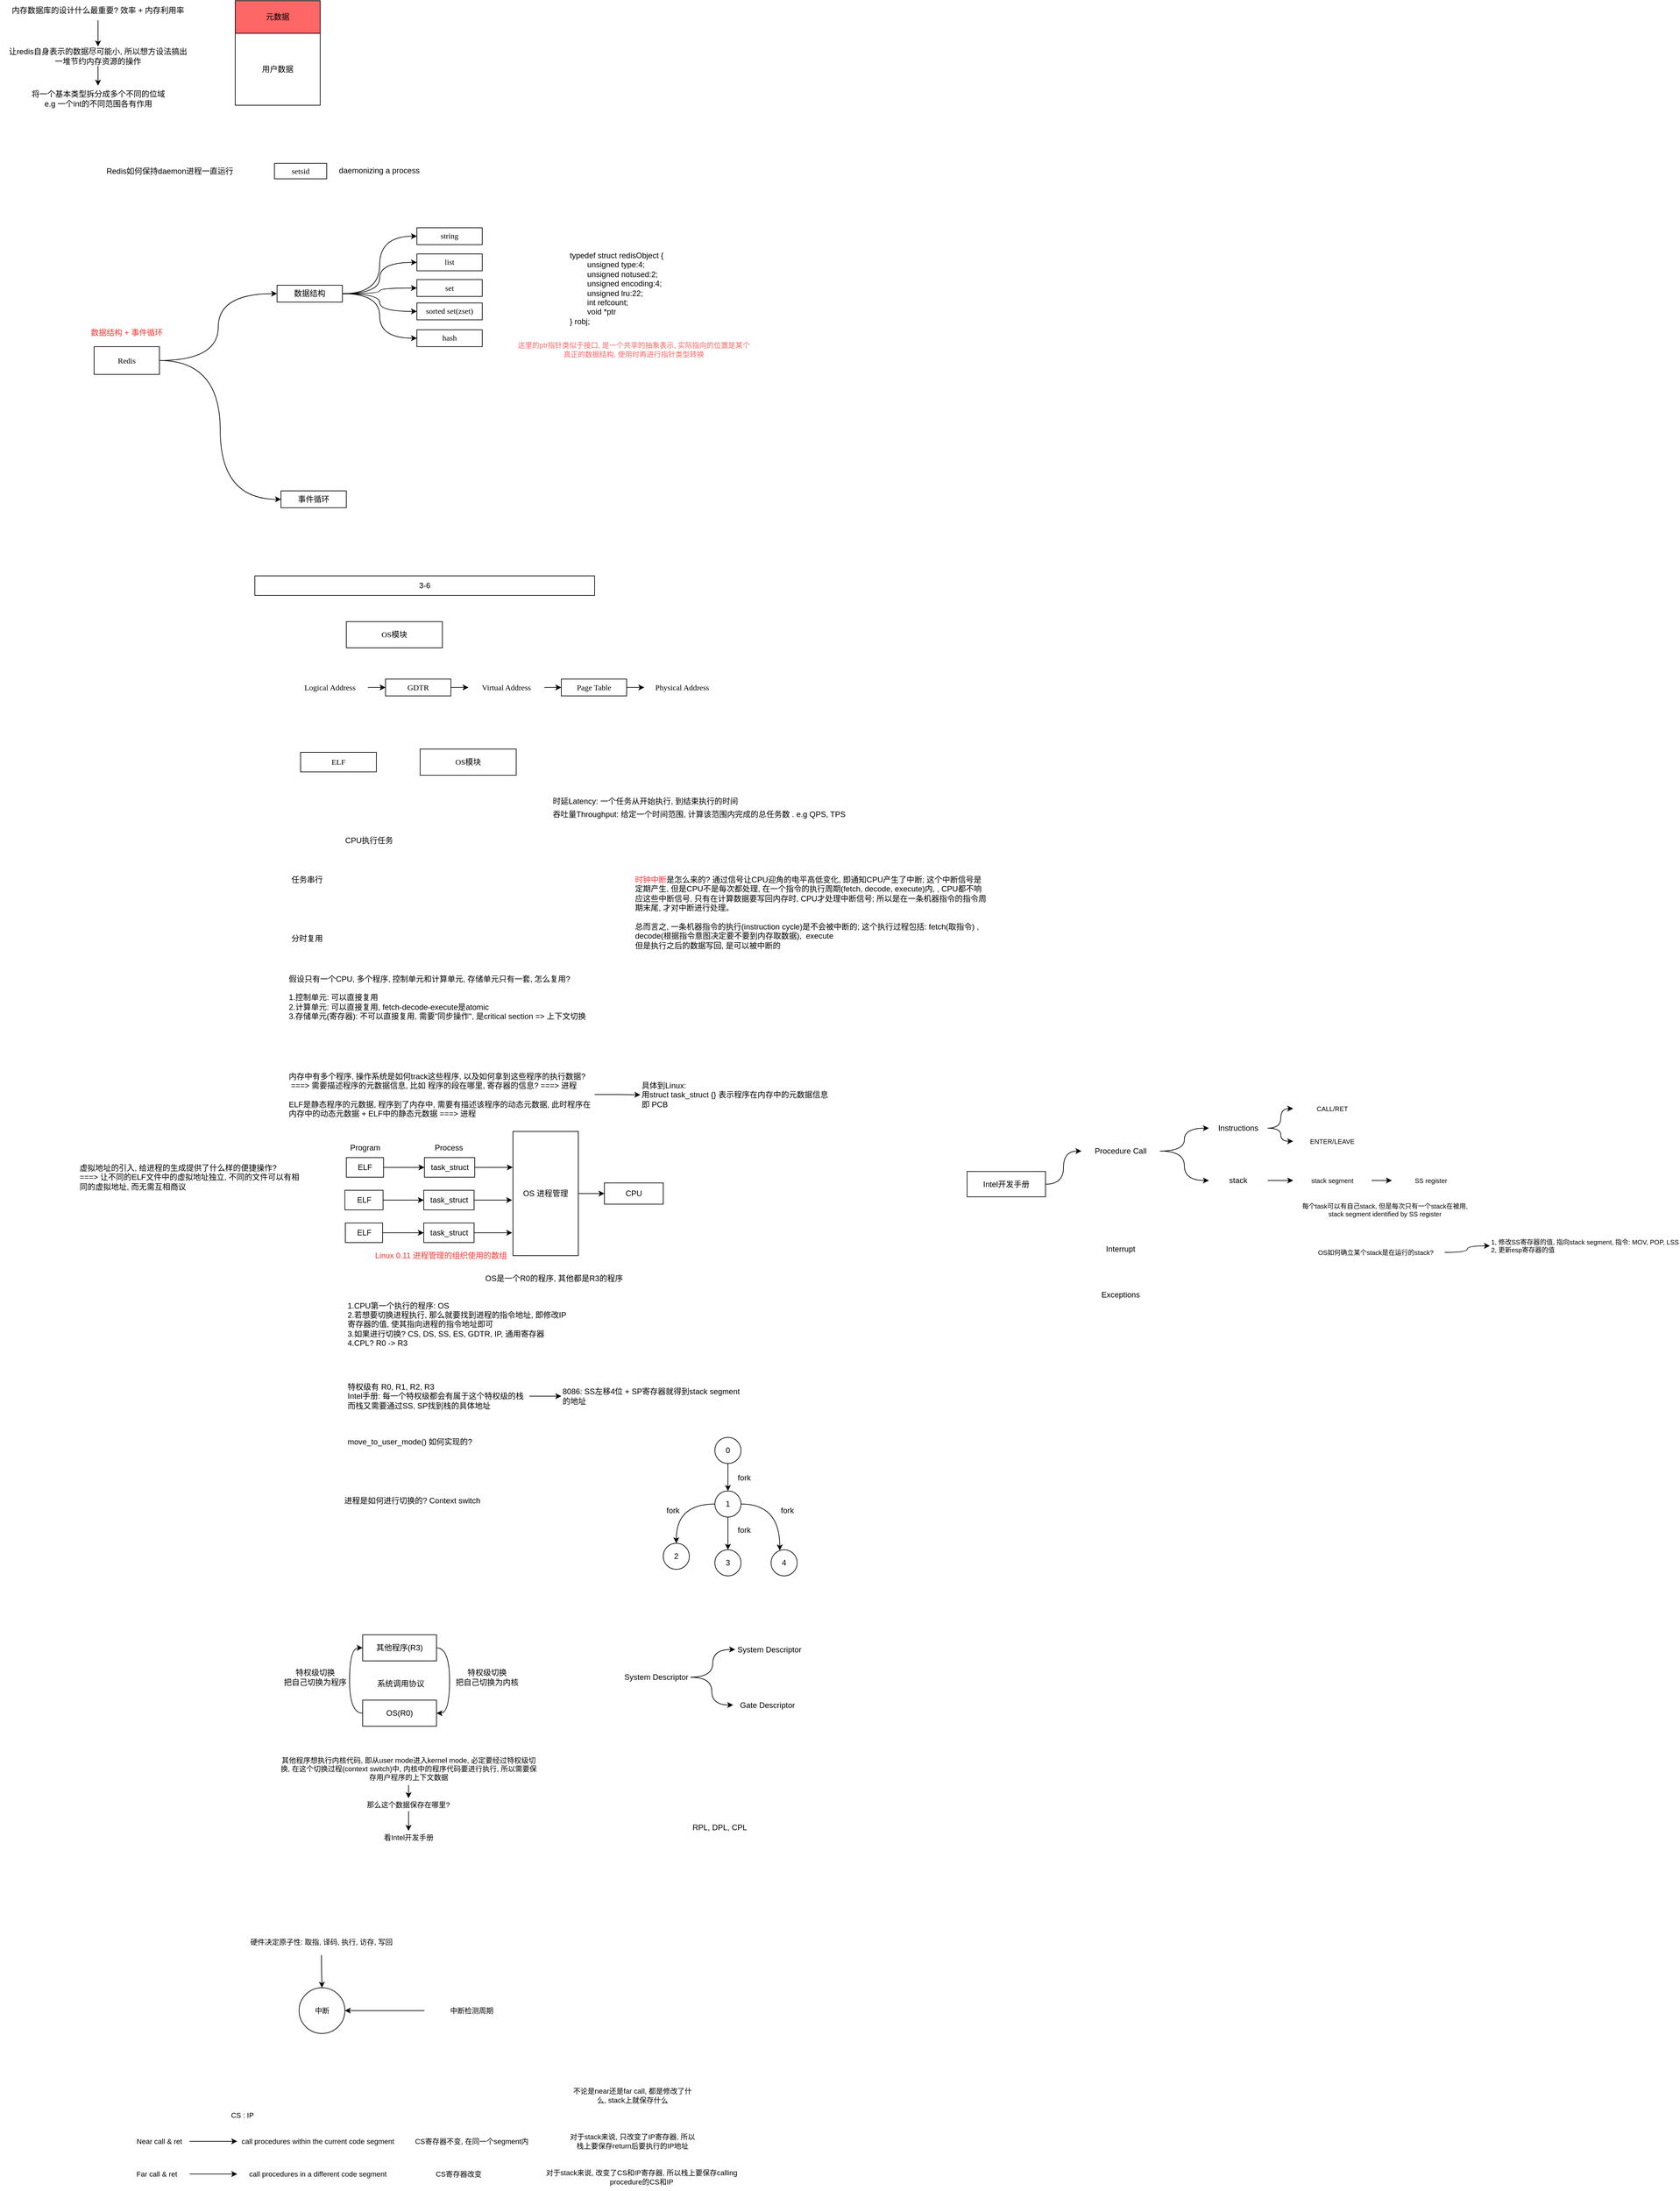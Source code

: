 <mxfile version="20.4.2" type="github">
  <diagram id="zUd6xa0raMeIInKoFcpr" name="Page-1">
    <mxGraphModel dx="-1358" dy="649" grid="1" gridSize="10" guides="1" tooltips="1" connect="1" arrows="1" fold="1" page="1" pageScale="1" pageWidth="827" pageHeight="1169" math="0" shadow="0">
      <root>
        <mxCell id="0" />
        <mxCell id="1" parent="0" />
        <mxCell id="gHjb5b28OfsgwWgYxNie-6" style="edgeStyle=orthogonalEdgeStyle;rounded=0;orthogonalLoop=1;jettySize=auto;html=1;entryX=0;entryY=0.5;entryDx=0;entryDy=0;curved=1;" parent="1" source="gHjb5b28OfsgwWgYxNie-1" target="gHjb5b28OfsgwWgYxNie-4" edge="1">
          <mxGeometry relative="1" as="geometry" />
        </mxCell>
        <mxCell id="gHjb5b28OfsgwWgYxNie-7" style="edgeStyle=orthogonalEdgeStyle;curved=1;rounded=0;orthogonalLoop=1;jettySize=auto;html=1;entryX=0;entryY=0.5;entryDx=0;entryDy=0;" parent="1" source="gHjb5b28OfsgwWgYxNie-1" target="gHjb5b28OfsgwWgYxNie-5" edge="1">
          <mxGeometry relative="1" as="geometry" />
        </mxCell>
        <UserObject label="Redis" id="gHjb5b28OfsgwWgYxNie-1">
          <mxCell style="rounded=0;whiteSpace=wrap;html=1;fillColor=#FFFFFF;fontFamily=Verdana;align=center;" parent="1" vertex="1">
            <mxGeometry x="2714" y="609.32" width="100" height="42.5" as="geometry" />
          </mxCell>
        </UserObject>
        <UserObject label="setsid" link="https://unix.stackexchange.com/questions/240646/why-we-use-setsid-while-daemonizing-a-process" id="gHjb5b28OfsgwWgYxNie-2">
          <mxCell style="rounded=0;whiteSpace=wrap;html=1;fillColor=#FFFFFF;fontFamily=Verdana;align=center;" parent="1" vertex="1">
            <mxGeometry x="2990" y="328.85" width="80" height="23.72" as="geometry" />
          </mxCell>
        </UserObject>
        <mxCell id="gHjb5b28OfsgwWgYxNie-3" value="&lt;font color=&quot;#ff3333&quot;&gt;数据结构 + 事件循环&lt;/font&gt;" style="text;html=1;strokeColor=none;fillColor=none;align=center;verticalAlign=middle;whiteSpace=wrap;rounded=0;" parent="1" vertex="1">
          <mxGeometry x="2700" y="575.13" width="128" height="25" as="geometry" />
        </mxCell>
        <mxCell id="3EPBH0Vr4_YoN98Gf7AG-13" style="edgeStyle=orthogonalEdgeStyle;rounded=0;orthogonalLoop=1;jettySize=auto;html=1;entryX=0;entryY=0.5;entryDx=0;entryDy=0;fontSize=12;curved=1;" parent="1" source="gHjb5b28OfsgwWgYxNie-4" target="0TQrHJX6QjW9VzBPeowM-1" edge="1">
          <mxGeometry relative="1" as="geometry" />
        </mxCell>
        <mxCell id="3EPBH0Vr4_YoN98Gf7AG-14" style="edgeStyle=orthogonalEdgeStyle;curved=1;rounded=0;orthogonalLoop=1;jettySize=auto;html=1;entryX=0;entryY=0.5;entryDx=0;entryDy=0;fontSize=12;" parent="1" source="gHjb5b28OfsgwWgYxNie-4" target="0TQrHJX6QjW9VzBPeowM-5" edge="1">
          <mxGeometry relative="1" as="geometry" />
        </mxCell>
        <mxCell id="3EPBH0Vr4_YoN98Gf7AG-15" style="edgeStyle=orthogonalEdgeStyle;curved=1;rounded=0;orthogonalLoop=1;jettySize=auto;html=1;entryX=0;entryY=0.5;entryDx=0;entryDy=0;fontSize=12;" parent="1" source="gHjb5b28OfsgwWgYxNie-4" target="0TQrHJX6QjW9VzBPeowM-3" edge="1">
          <mxGeometry relative="1" as="geometry" />
        </mxCell>
        <mxCell id="3EPBH0Vr4_YoN98Gf7AG-16" style="edgeStyle=orthogonalEdgeStyle;curved=1;rounded=0;orthogonalLoop=1;jettySize=auto;html=1;entryX=0;entryY=0.5;entryDx=0;entryDy=0;fontSize=12;" parent="1" source="gHjb5b28OfsgwWgYxNie-4" target="0TQrHJX6QjW9VzBPeowM-4" edge="1">
          <mxGeometry relative="1" as="geometry" />
        </mxCell>
        <mxCell id="3EPBH0Vr4_YoN98Gf7AG-17" style="edgeStyle=orthogonalEdgeStyle;curved=1;rounded=0;orthogonalLoop=1;jettySize=auto;html=1;entryX=0;entryY=0.5;entryDx=0;entryDy=0;fontSize=12;" parent="1" source="gHjb5b28OfsgwWgYxNie-4" target="0TQrHJX6QjW9VzBPeowM-2" edge="1">
          <mxGeometry relative="1" as="geometry" />
        </mxCell>
        <mxCell id="gHjb5b28OfsgwWgYxNie-4" value="数据结构" style="rounded=0;whiteSpace=wrap;html=1;fillColor=#FFFFFF;fontFamily=Verdana;align=center;" parent="1" vertex="1">
          <mxGeometry x="2994" y="515.39" width="100" height="25.81" as="geometry" />
        </mxCell>
        <mxCell id="gHjb5b28OfsgwWgYxNie-5" value="事件循环" style="rounded=0;whiteSpace=wrap;html=1;fillColor=#FFFFFF;fontFamily=Verdana;align=center;" parent="1" vertex="1">
          <mxGeometry x="3000" y="830" width="100" height="25.81" as="geometry" />
        </mxCell>
        <mxCell id="gHjb5b28OfsgwWgYxNie-11" value="" style="edgeStyle=orthogonalEdgeStyle;curved=1;rounded=0;orthogonalLoop=1;jettySize=auto;html=1;" parent="1" source="gHjb5b28OfsgwWgYxNie-9" target="gHjb5b28OfsgwWgYxNie-10" edge="1">
          <mxGeometry relative="1" as="geometry" />
        </mxCell>
        <mxCell id="gHjb5b28OfsgwWgYxNie-9" value="内存数据库的设计什么最重要? 效率 + 内存利用率" style="text;html=1;strokeColor=none;fillColor=none;align=center;verticalAlign=middle;whiteSpace=wrap;rounded=0;" parent="1" vertex="1">
          <mxGeometry x="2570" y="80" width="300" height="30" as="geometry" />
        </mxCell>
        <mxCell id="gHjb5b28OfsgwWgYxNie-13" value="" style="edgeStyle=orthogonalEdgeStyle;curved=1;rounded=0;orthogonalLoop=1;jettySize=auto;html=1;" parent="1" source="gHjb5b28OfsgwWgYxNie-10" target="gHjb5b28OfsgwWgYxNie-12" edge="1">
          <mxGeometry relative="1" as="geometry" />
        </mxCell>
        <mxCell id="gHjb5b28OfsgwWgYxNie-10" value="让redis自身表示的数据尽可能小, 所以想方设法搞出一堆节约内存资源的操作" style="text;html=1;strokeColor=none;fillColor=none;align=center;verticalAlign=middle;whiteSpace=wrap;rounded=0;" parent="1" vertex="1">
          <mxGeometry x="2580" y="150" width="280" height="30" as="geometry" />
        </mxCell>
        <mxCell id="gHjb5b28OfsgwWgYxNie-12" value="将一个基本类型拆分成多个不同的位域&lt;br&gt;e.g 一个int的不同范围各有作用" style="text;html=1;strokeColor=none;fillColor=none;align=center;verticalAlign=middle;whiteSpace=wrap;rounded=0;" parent="1" vertex="1">
          <mxGeometry x="2582.5" y="210" width="275" height="40" as="geometry" />
        </mxCell>
        <mxCell id="gHjb5b28OfsgwWgYxNie-15" value="" style="rounded=0;whiteSpace=wrap;html=1;" parent="1" vertex="1">
          <mxGeometry x="2930" y="80" width="130" height="160" as="geometry" />
        </mxCell>
        <mxCell id="gHjb5b28OfsgwWgYxNie-16" value="元数据" style="rounded=0;whiteSpace=wrap;html=1;fillColor=#FF6666;" parent="1" vertex="1">
          <mxGeometry x="2930" y="80" width="130" height="50" as="geometry" />
        </mxCell>
        <mxCell id="gHjb5b28OfsgwWgYxNie-17" value="用户数据" style="rounded=0;whiteSpace=wrap;html=1;" parent="1" vertex="1">
          <mxGeometry x="2930" y="130" width="130" height="110" as="geometry" />
        </mxCell>
        <mxCell id="gHjb5b28OfsgwWgYxNie-19" value="Redis如何保持daemon进程一直运行" style="text;html=1;strokeColor=none;fillColor=none;align=center;verticalAlign=middle;whiteSpace=wrap;rounded=0;" parent="1" vertex="1">
          <mxGeometry x="2720" y="320" width="220" height="42.57" as="geometry" />
        </mxCell>
        <mxCell id="gHjb5b28OfsgwWgYxNie-20" value="daemonizing a process" style="text;html=1;strokeColor=none;fillColor=none;align=center;verticalAlign=middle;whiteSpace=wrap;rounded=0;" parent="1" vertex="1">
          <mxGeometry x="3080" y="326.86" width="140.88" height="25.71" as="geometry" />
        </mxCell>
        <mxCell id="0TQrHJX6QjW9VzBPeowM-1" value="string" style="rounded=0;whiteSpace=wrap;html=1;fillColor=#FFFFFF;fontFamily=Verdana;align=center;" parent="1" vertex="1">
          <mxGeometry x="3208" y="427.5" width="100" height="25.81" as="geometry" />
        </mxCell>
        <mxCell id="0TQrHJX6QjW9VzBPeowM-2" value="hash" style="rounded=0;whiteSpace=wrap;html=1;fillColor=#FFFFFF;fontFamily=Verdana;align=center;" parent="1" vertex="1">
          <mxGeometry x="3208" y="583.51" width="100" height="25.81" as="geometry" />
        </mxCell>
        <mxCell id="0TQrHJX6QjW9VzBPeowM-3" value="set" style="rounded=0;whiteSpace=wrap;html=1;fillColor=#FFFFFF;fontFamily=Verdana;align=center;" parent="1" vertex="1">
          <mxGeometry x="3208" y="506.7" width="100" height="25.81" as="geometry" />
        </mxCell>
        <mxCell id="0TQrHJX6QjW9VzBPeowM-4" value="sorted set(zset)" style="rounded=0;whiteSpace=wrap;html=1;fillColor=#FFFFFF;fontFamily=Verdana;align=center;" parent="1" vertex="1">
          <mxGeometry x="3208" y="542.5" width="100" height="25.81" as="geometry" />
        </mxCell>
        <mxCell id="0TQrHJX6QjW9VzBPeowM-5" value="list" style="rounded=0;whiteSpace=wrap;html=1;fillColor=#FFFFFF;fontFamily=Verdana;align=center;" parent="1" vertex="1">
          <mxGeometry x="3208" y="467.5" width="100" height="25.81" as="geometry" />
        </mxCell>
        <mxCell id="0TQrHJX6QjW9VzBPeowM-7" value="&lt;p&gt;typedef struct redisObject {&lt;br&gt;&amp;nbsp; &amp;nbsp; &amp;nbsp; &amp;nbsp; unsigned type:4;&lt;br&gt;&amp;nbsp; &amp;nbsp; &amp;nbsp; &amp;nbsp; unsigned notused:2;&lt;br&gt;&amp;nbsp; &amp;nbsp; &amp;nbsp; &amp;nbsp; unsigned encoding:4;&lt;br&gt;&amp;nbsp; &amp;nbsp; &amp;nbsp; &amp;nbsp; unsigned lru:22;&lt;br&gt;&amp;nbsp; &amp;nbsp; &amp;nbsp; &amp;nbsp; int refcount;&lt;br&gt;&amp;nbsp; &amp;nbsp; &amp;nbsp; &amp;nbsp; void *ptr&lt;br&gt;} robj;&lt;/p&gt;" style="text;html=1;strokeColor=none;fillColor=none;align=left;verticalAlign=middle;whiteSpace=wrap;rounded=0;" parent="1" vertex="1">
          <mxGeometry x="3440" y="459.61" width="180" height="120" as="geometry" />
        </mxCell>
        <mxCell id="0TQrHJX6QjW9VzBPeowM-8" value="这里的ptr指针类似于接口, 是一个共享的抽象表示, 实际指向的位置是某个真正的数据结构, 使用时再进行指针类型转换" style="text;html=1;strokeColor=none;fillColor=none;align=center;verticalAlign=middle;whiteSpace=wrap;rounded=0;fontColor=#FF6666;fontSize=11;" parent="1" vertex="1">
          <mxGeometry x="3360" y="590" width="360" height="47.43" as="geometry" />
        </mxCell>
        <mxCell id="vs6chZFLeiXoNTxb_euZ-1" value="OS模块" style="rounded=0;whiteSpace=wrap;html=1;fillColor=#FFFFFF;fontFamily=Verdana;align=center;" parent="1" vertex="1">
          <mxGeometry x="3100" y="1030" width="147" height="40" as="geometry" />
        </mxCell>
        <mxCell id="vs6chZFLeiXoNTxb_euZ-3" value="3-6" style="rounded=0;whiteSpace=wrap;html=1;" parent="1" vertex="1">
          <mxGeometry x="2960" y="960" width="520" height="30" as="geometry" />
        </mxCell>
        <mxCell id="vs6chZFLeiXoNTxb_euZ-10" value="" style="edgeStyle=orthogonalEdgeStyle;rounded=0;orthogonalLoop=1;jettySize=auto;html=1;" parent="1" source="vs6chZFLeiXoNTxb_euZ-6" target="vs6chZFLeiXoNTxb_euZ-8" edge="1">
          <mxGeometry relative="1" as="geometry" />
        </mxCell>
        <mxCell id="vs6chZFLeiXoNTxb_euZ-6" value="&lt;span style=&quot;font-family: Verdana;&quot;&gt;Logical Address&lt;/span&gt;" style="text;html=1;strokeColor=none;fillColor=none;align=center;verticalAlign=middle;whiteSpace=wrap;rounded=0;" parent="1" vertex="1">
          <mxGeometry x="3017" y="1115.81" width="116" height="30" as="geometry" />
        </mxCell>
        <mxCell id="vs6chZFLeiXoNTxb_euZ-14" value="" style="edgeStyle=orthogonalEdgeStyle;rounded=0;orthogonalLoop=1;jettySize=auto;html=1;" parent="1" source="vs6chZFLeiXoNTxb_euZ-7" target="vs6chZFLeiXoNTxb_euZ-12" edge="1">
          <mxGeometry relative="1" as="geometry" />
        </mxCell>
        <mxCell id="vs6chZFLeiXoNTxb_euZ-7" value="&lt;span style=&quot;font-family: Verdana;&quot;&gt;Virtual Address&lt;/span&gt;" style="text;html=1;strokeColor=none;fillColor=none;align=center;verticalAlign=middle;whiteSpace=wrap;rounded=0;" parent="1" vertex="1">
          <mxGeometry x="3287" y="1115.8" width="116" height="30" as="geometry" />
        </mxCell>
        <mxCell id="vs6chZFLeiXoNTxb_euZ-11" value="" style="edgeStyle=orthogonalEdgeStyle;rounded=0;orthogonalLoop=1;jettySize=auto;html=1;" parent="1" source="vs6chZFLeiXoNTxb_euZ-8" target="vs6chZFLeiXoNTxb_euZ-7" edge="1">
          <mxGeometry relative="1" as="geometry" />
        </mxCell>
        <mxCell id="vs6chZFLeiXoNTxb_euZ-8" value="GDTR" style="rounded=0;whiteSpace=wrap;html=1;fillColor=#FFFFFF;fontFamily=Verdana;align=center;" parent="1" vertex="1">
          <mxGeometry x="3160" y="1117.9" width="100" height="25.81" as="geometry" />
        </mxCell>
        <mxCell id="vs6chZFLeiXoNTxb_euZ-16" value="" style="edgeStyle=orthogonalEdgeStyle;rounded=0;orthogonalLoop=1;jettySize=auto;html=1;" parent="1" source="vs6chZFLeiXoNTxb_euZ-12" target="vs6chZFLeiXoNTxb_euZ-13" edge="1">
          <mxGeometry relative="1" as="geometry" />
        </mxCell>
        <mxCell id="vs6chZFLeiXoNTxb_euZ-12" value="Page Table" style="rounded=0;whiteSpace=wrap;html=1;fillColor=#FFFFFF;fontFamily=Verdana;align=center;" parent="1" vertex="1">
          <mxGeometry x="3429" y="1117.9" width="100" height="25.81" as="geometry" />
        </mxCell>
        <mxCell id="vs6chZFLeiXoNTxb_euZ-13" value="&lt;span style=&quot;font-family: Verdana;&quot;&gt;Physical Address&lt;/span&gt;" style="text;html=1;strokeColor=none;fillColor=none;align=center;verticalAlign=middle;whiteSpace=wrap;rounded=0;" parent="1" vertex="1">
          <mxGeometry x="3556" y="1115.8" width="116" height="30" as="geometry" />
        </mxCell>
        <mxCell id="vs6chZFLeiXoNTxb_euZ-17" value="ELF" style="rounded=0;whiteSpace=wrap;html=1;fillColor=#FFFFFF;fontFamily=Verdana;align=center;" parent="1" vertex="1">
          <mxGeometry x="3030" y="1230" width="116" height="30" as="geometry" />
        </mxCell>
        <mxCell id="vs6chZFLeiXoNTxb_euZ-18" value="OS模块" style="rounded=0;whiteSpace=wrap;html=1;fillColor=#FFFFFF;fontFamily=Verdana;align=center;" parent="1" vertex="1">
          <mxGeometry x="3213" y="1225" width="147" height="40" as="geometry" />
        </mxCell>
        <mxCell id="vs6chZFLeiXoNTxb_euZ-19" value="任务串行" style="text;html=1;strokeColor=none;fillColor=none;align=center;verticalAlign=middle;whiteSpace=wrap;rounded=0;" parent="1" vertex="1">
          <mxGeometry x="3000" y="1410" width="80" height="30" as="geometry" />
        </mxCell>
        <mxCell id="vs6chZFLeiXoNTxb_euZ-20" value="分时复用" style="text;html=1;strokeColor=none;fillColor=none;align=center;verticalAlign=middle;whiteSpace=wrap;rounded=0;" parent="1" vertex="1">
          <mxGeometry x="3000" y="1500" width="80" height="30" as="geometry" />
        </mxCell>
        <mxCell id="vs6chZFLeiXoNTxb_euZ-21" value="CPU执行任务" style="text;html=1;strokeColor=none;fillColor=none;align=center;verticalAlign=middle;whiteSpace=wrap;rounded=0;" parent="1" vertex="1">
          <mxGeometry x="3090" y="1350" width="90" height="30" as="geometry" />
        </mxCell>
        <mxCell id="vs6chZFLeiXoNTxb_euZ-22" value="时延Latency: 一个任务从开始执行, 到结束执行的时间" style="text;html=1;strokeColor=none;fillColor=none;align=left;verticalAlign=middle;whiteSpace=wrap;rounded=0;" parent="1" vertex="1">
          <mxGeometry x="3414" y="1290" width="320" height="30" as="geometry" />
        </mxCell>
        <mxCell id="vs6chZFLeiXoNTxb_euZ-23" value="吞吐量Throughput: 给定一个时间范围, 计算该范围内完成的总任务数 . e.g QPS, TPS" style="text;html=1;strokeColor=none;fillColor=none;align=left;verticalAlign=middle;whiteSpace=wrap;rounded=0;" parent="1" vertex="1">
          <mxGeometry x="3414" y="1310" width="470" height="30" as="geometry" />
        </mxCell>
        <mxCell id="vs6chZFLeiXoNTxb_euZ-26" value="假设只有一个CPU, 多个程序, 控制单元和计算单元, 存储单元只有一套, 怎么复用?&lt;br&gt;&lt;br&gt;1.控制单元: 可以直接复用&lt;br&gt;2.计算单元: 可以直接复用, fetch-decode-execute是atomic&lt;br&gt;3.存储单元(寄存器): 不可以直接复用, 需要&quot;同步操作&quot;, 是critical section =&amp;gt; 上下文切换" style="text;html=1;strokeColor=none;fillColor=none;align=left;verticalAlign=middle;whiteSpace=wrap;rounded=0;fontSize=12;" parent="1" vertex="1">
          <mxGeometry x="3010" y="1550" width="470" height="110" as="geometry" />
        </mxCell>
        <mxCell id="vs6chZFLeiXoNTxb_euZ-28" value="&lt;font color=&quot;#ff3333&quot;&gt;时钟中断&lt;/font&gt;是怎么来的? 通过信号让CPU迎角的电平高低变化, 即通知CPU产生了中断; 这个中断信号是定期产生, 但是CPU不是每次都处理, 在一个指令的执行周期(fetch, decode, execute)内, , CPU都不响应这些中断信号, 只有在计算数据要写回内存时, CPU才处理中断信号; 所以是在一条机器指令的指令周期末尾, 才对中断进行处理。&lt;br&gt;&lt;br&gt;总而言之, 一条机器指令的执行(instruction cycle)是不会被中断的; 这个执行过程包括: fetch(取指令) , decode(根据指令意图决定要不要到内存取数据),&amp;nbsp; execute&lt;br&gt;但是执行之后的数据写回, 是可以被中断的" style="text;html=1;strokeColor=none;fillColor=none;align=left;verticalAlign=middle;whiteSpace=wrap;rounded=0;fontSize=12;" parent="1" vertex="1">
          <mxGeometry x="3540" y="1410" width="540" height="130" as="geometry" />
        </mxCell>
        <mxCell id="3EPBH0Vr4_YoN98Gf7AG-1" style="edgeStyle=orthogonalEdgeStyle;rounded=0;orthogonalLoop=1;jettySize=auto;html=1;entryX=0;entryY=0.5;entryDx=0;entryDy=0;" parent="1" source="vs6chZFLeiXoNTxb_euZ-29" target="vs6chZFLeiXoNTxb_euZ-30" edge="1">
          <mxGeometry relative="1" as="geometry" />
        </mxCell>
        <mxCell id="vs6chZFLeiXoNTxb_euZ-29" value="内存中有多个程序, 操作系统是如何track这些程序, 以及如何拿到这些程序的执行数据?&lt;br&gt;&amp;nbsp;===&amp;gt; 需要描述程序的元数据信息, 比如 程序的段在哪里, 寄存器的信息? ===&amp;gt; 进程&lt;br&gt;&lt;br&gt;ELF是静态程序的元数据, 程序到了内存中, 需要有描述该程序的动态元数据, 此时程序在内存中的动态元数据 + ELF中的静态元数据 ===&amp;gt; 进程" style="text;html=1;strokeColor=none;fillColor=none;align=left;verticalAlign=middle;whiteSpace=wrap;rounded=0;fontSize=12;" parent="1" vertex="1">
          <mxGeometry x="3010" y="1709" width="470" height="89" as="geometry" />
        </mxCell>
        <mxCell id="vs6chZFLeiXoNTxb_euZ-30" value="具体到Linux:&lt;br&gt;用struct task_struct {} 表示程序在内存中的元数据信息&lt;br&gt;即 PCB" style="text;html=1;strokeColor=none;fillColor=none;align=left;verticalAlign=middle;whiteSpace=wrap;rounded=0;fontSize=12;" parent="1" vertex="1">
          <mxGeometry x="3550" y="1721" width="300" height="66" as="geometry" />
        </mxCell>
        <mxCell id="vs6chZFLeiXoNTxb_euZ-34" value="" style="edgeStyle=orthogonalEdgeStyle;rounded=0;orthogonalLoop=1;jettySize=auto;html=1;fontSize=12;fontColor=#000000;" parent="1" source="vs6chZFLeiXoNTxb_euZ-32" target="vs6chZFLeiXoNTxb_euZ-33" edge="1">
          <mxGeometry relative="1" as="geometry" />
        </mxCell>
        <mxCell id="vs6chZFLeiXoNTxb_euZ-32" value="ELF" style="rounded=0;whiteSpace=wrap;html=1;fontSize=12;fontColor=#000000;" parent="1" vertex="1">
          <mxGeometry x="3100" y="1850" width="57" height="30" as="geometry" />
        </mxCell>
        <mxCell id="vs6chZFLeiXoNTxb_euZ-51" style="edgeStyle=orthogonalEdgeStyle;rounded=0;orthogonalLoop=1;jettySize=auto;html=1;entryX=-0.003;entryY=0.289;entryDx=0;entryDy=0;entryPerimeter=0;fontSize=12;fontColor=#000000;" parent="1" source="vs6chZFLeiXoNTxb_euZ-33" target="vs6chZFLeiXoNTxb_euZ-48" edge="1">
          <mxGeometry relative="1" as="geometry" />
        </mxCell>
        <mxCell id="vs6chZFLeiXoNTxb_euZ-33" value="&lt;span style=&quot;color: rgb(0, 0, 0); text-align: left;&quot;&gt;task_struct&lt;/span&gt;" style="rounded=0;whiteSpace=wrap;html=1;fontSize=12;fontColor=#FF3333;" parent="1" vertex="1">
          <mxGeometry x="3219.5" y="1850" width="77" height="30" as="geometry" />
        </mxCell>
        <mxCell id="vs6chZFLeiXoNTxb_euZ-35" value="Program" style="text;html=1;strokeColor=none;fillColor=none;align=center;verticalAlign=middle;whiteSpace=wrap;rounded=0;fontSize=12;fontColor=#000000;" parent="1" vertex="1">
          <mxGeometry x="3098.5" y="1820" width="60" height="30" as="geometry" />
        </mxCell>
        <mxCell id="vs6chZFLeiXoNTxb_euZ-36" value="Process" style="text;html=1;strokeColor=none;fillColor=none;align=center;verticalAlign=middle;whiteSpace=wrap;rounded=0;fontSize=12;fontColor=#000000;" parent="1" vertex="1">
          <mxGeometry x="3227" y="1820" width="60" height="30" as="geometry" />
        </mxCell>
        <mxCell id="vs6chZFLeiXoNTxb_euZ-52" style="edgeStyle=orthogonalEdgeStyle;rounded=0;orthogonalLoop=1;jettySize=auto;html=1;entryX=-0.012;entryY=0.553;entryDx=0;entryDy=0;entryPerimeter=0;fontSize=12;fontColor=#000000;" parent="1" source="vs6chZFLeiXoNTxb_euZ-38" target="vs6chZFLeiXoNTxb_euZ-48" edge="1">
          <mxGeometry relative="1" as="geometry" />
        </mxCell>
        <mxCell id="vs6chZFLeiXoNTxb_euZ-38" value="&lt;span style=&quot;color: rgb(0, 0, 0); text-align: left;&quot;&gt;task_struct&lt;/span&gt;" style="rounded=0;whiteSpace=wrap;html=1;fontSize=12;fontColor=#FF3333;" parent="1" vertex="1">
          <mxGeometry x="3218.5" y="1900" width="77" height="30" as="geometry" />
        </mxCell>
        <mxCell id="vs6chZFLeiXoNTxb_euZ-53" style="edgeStyle=orthogonalEdgeStyle;rounded=0;orthogonalLoop=1;jettySize=auto;html=1;entryX=-0.012;entryY=0.816;entryDx=0;entryDy=0;entryPerimeter=0;fontSize=12;fontColor=#000000;" parent="1" source="vs6chZFLeiXoNTxb_euZ-39" target="vs6chZFLeiXoNTxb_euZ-48" edge="1">
          <mxGeometry relative="1" as="geometry" />
        </mxCell>
        <mxCell id="vs6chZFLeiXoNTxb_euZ-39" value="&lt;span style=&quot;color: rgb(0, 0, 0); text-align: left;&quot;&gt;task_struct&lt;/span&gt;" style="rounded=0;whiteSpace=wrap;html=1;fontSize=12;fontColor=#FF3333;" parent="1" vertex="1">
          <mxGeometry x="3218.5" y="1950" width="77" height="30" as="geometry" />
        </mxCell>
        <mxCell id="vs6chZFLeiXoNTxb_euZ-46" style="edgeStyle=orthogonalEdgeStyle;rounded=0;orthogonalLoop=1;jettySize=auto;html=1;entryX=0;entryY=0.5;entryDx=0;entryDy=0;fontSize=12;fontColor=#000000;" parent="1" source="vs6chZFLeiXoNTxb_euZ-41" target="vs6chZFLeiXoNTxb_euZ-38" edge="1">
          <mxGeometry relative="1" as="geometry" />
        </mxCell>
        <mxCell id="vs6chZFLeiXoNTxb_euZ-41" value="ELF" style="rounded=0;whiteSpace=wrap;html=1;fontSize=12;fontColor=#000000;" parent="1" vertex="1">
          <mxGeometry x="3097.75" y="1900" width="58.5" height="30" as="geometry" />
        </mxCell>
        <mxCell id="vs6chZFLeiXoNTxb_euZ-47" style="edgeStyle=orthogonalEdgeStyle;rounded=0;orthogonalLoop=1;jettySize=auto;html=1;entryX=0;entryY=0.5;entryDx=0;entryDy=0;fontSize=12;fontColor=#000000;" parent="1" source="vs6chZFLeiXoNTxb_euZ-42" target="vs6chZFLeiXoNTxb_euZ-39" edge="1">
          <mxGeometry relative="1" as="geometry" />
        </mxCell>
        <mxCell id="vs6chZFLeiXoNTxb_euZ-42" value="ELF" style="rounded=0;whiteSpace=wrap;html=1;fontSize=12;fontColor=#000000;" parent="1" vertex="1">
          <mxGeometry x="3098.5" y="1950" width="57" height="30" as="geometry" />
        </mxCell>
        <mxCell id="vs6chZFLeiXoNTxb_euZ-54" value="" style="edgeStyle=orthogonalEdgeStyle;rounded=0;orthogonalLoop=1;jettySize=auto;html=1;fontSize=12;fontColor=#000000;" parent="1" source="vs6chZFLeiXoNTxb_euZ-48" target="vs6chZFLeiXoNTxb_euZ-49" edge="1">
          <mxGeometry relative="1" as="geometry" />
        </mxCell>
        <mxCell id="vs6chZFLeiXoNTxb_euZ-48" value="OS 进程管理" style="rounded=0;whiteSpace=wrap;html=1;fontSize=12;fontColor=#000000;" parent="1" vertex="1">
          <mxGeometry x="3355" y="1810" width="100" height="190" as="geometry" />
        </mxCell>
        <mxCell id="vs6chZFLeiXoNTxb_euZ-49" value="CPU" style="rounded=0;whiteSpace=wrap;html=1;fontSize=12;fontColor=#000000;" parent="1" vertex="1">
          <mxGeometry x="3495" y="1888.75" width="90" height="32.5" as="geometry" />
        </mxCell>
        <mxCell id="3EPBH0Vr4_YoN98Gf7AG-2" value="虚拟地址的引入, 给进程的生成提供了什么样的便捷操作?&amp;nbsp;&lt;br&gt;===&amp;gt; 让不同的ELF文件中的虚拟地址独立, 不同的文件可以有相同的虚拟地址, 而无需互相商议" style="text;html=1;strokeColor=none;fillColor=none;align=left;verticalAlign=middle;whiteSpace=wrap;rounded=0;fontSize=12;" parent="1" vertex="1">
          <mxGeometry x="2690" y="1850" width="340" height="60" as="geometry" />
        </mxCell>
        <mxCell id="3EPBH0Vr4_YoN98Gf7AG-3" value="1.CPU第一个执行的程序: OS&lt;br&gt;2.若想要切换进程执行, 那么就要找到进程的指令地址, 即修改IP寄存器的值, 使其指向进程的指令地址即可&lt;br&gt;3.如果进行切换? CS, DS, SS, ES, GDTR, IP, 通用寄存器&lt;br&gt;4.CPL? R0 -&amp;gt; R3" style="text;html=1;strokeColor=none;fillColor=none;align=left;verticalAlign=middle;whiteSpace=wrap;rounded=0;fontSize=12;" parent="1" vertex="1">
          <mxGeometry x="3100" y="2060" width="345" height="90" as="geometry" />
        </mxCell>
        <mxCell id="3EPBH0Vr4_YoN98Gf7AG-6" value="OS是一个R0的程序, 其他都是R3的程序" style="text;html=1;strokeColor=none;fillColor=none;align=center;verticalAlign=middle;whiteSpace=wrap;rounded=0;" parent="1" vertex="1">
          <mxGeometry x="3286" y="2020" width="264" height="30" as="geometry" />
        </mxCell>
        <mxCell id="3EPBH0Vr4_YoN98Gf7AG-11" style="edgeStyle=orthogonalEdgeStyle;rounded=0;orthogonalLoop=1;jettySize=auto;html=1;entryX=0;entryY=0.5;entryDx=0;entryDy=0;fontSize=12;" parent="1" source="3EPBH0Vr4_YoN98Gf7AG-7" target="3EPBH0Vr4_YoN98Gf7AG-8" edge="1">
          <mxGeometry relative="1" as="geometry" />
        </mxCell>
        <mxCell id="3EPBH0Vr4_YoN98Gf7AG-7" value="特权级有 R0, R1, R2, R3&lt;br&gt;Intel手册: 每一个特权级都会有属于这个特权级的栈&lt;br&gt;而栈又需要通过SS, SP找到栈的具体地址" style="text;html=1;strokeColor=none;fillColor=none;align=left;verticalAlign=middle;whiteSpace=wrap;rounded=0;fontSize=12;" parent="1" vertex="1">
          <mxGeometry x="3100" y="2180" width="280" height="70" as="geometry" />
        </mxCell>
        <mxCell id="3EPBH0Vr4_YoN98Gf7AG-8" value="&lt;span style=&quot;color: rgb(0, 0, 0); font-family: Nunito, sans-serif; font-size: 12px; font-style: normal; font-variant-ligatures: normal; font-variant-caps: normal; font-weight: 400; letter-spacing: normal; orphans: 2; text-indent: 0px; text-transform: none; widows: 2; word-spacing: 0px; -webkit-text-stroke-width: 0px; background-color: rgb(255, 255, 255); text-decoration-thickness: initial; text-decoration-style: initial; text-decoration-color: initial; float: none; display: inline !important;&quot;&gt;8086: SS左移4位 + SP寄存器就得到stack segment的地址&lt;/span&gt;" style="text;html=1;strokeColor=none;fillColor=none;align=left;verticalAlign=middle;whiteSpace=wrap;rounded=0;fontSize=12;" parent="1" vertex="1">
          <mxGeometry x="3429" y="2190" width="275" height="50" as="geometry" />
        </mxCell>
        <mxCell id="3EPBH0Vr4_YoN98Gf7AG-12" value="move_to_user_mode() 如何实现的?" style="text;html=1;strokeColor=none;fillColor=none;align=left;verticalAlign=middle;whiteSpace=wrap;rounded=0;fontSize=12;" parent="1" vertex="1">
          <mxGeometry x="3100" y="2270" width="230" height="30" as="geometry" />
        </mxCell>
        <mxCell id="3EPBH0Vr4_YoN98Gf7AG-18" value="Linux 0.11 进程管理的组织使用的数组" style="text;html=1;strokeColor=none;fillColor=none;align=center;verticalAlign=middle;whiteSpace=wrap;rounded=0;fontSize=12;fontColor=#FF3333;" parent="1" vertex="1">
          <mxGeometry x="3142" y="1990" width="206" height="20" as="geometry" />
        </mxCell>
        <mxCell id="0WFMIrBX3iQnZ0TPT0h6-12" style="edgeStyle=orthogonalEdgeStyle;curved=1;rounded=0;orthogonalLoop=1;jettySize=auto;html=1;entryX=0;entryY=0.5;entryDx=0;entryDy=0;" parent="1" source="0WFMIrBX3iQnZ0TPT0h6-1" target="0WFMIrBX3iQnZ0TPT0h6-5" edge="1">
          <mxGeometry relative="1" as="geometry" />
        </mxCell>
        <mxCell id="0WFMIrBX3iQnZ0TPT0h6-17" style="edgeStyle=orthogonalEdgeStyle;curved=1;rounded=0;orthogonalLoop=1;jettySize=auto;html=1;entryX=0;entryY=0.5;entryDx=0;entryDy=0;" parent="1" source="0WFMIrBX3iQnZ0TPT0h6-1" target="0WFMIrBX3iQnZ0TPT0h6-16" edge="1">
          <mxGeometry relative="1" as="geometry" />
        </mxCell>
        <mxCell id="0WFMIrBX3iQnZ0TPT0h6-1" value="Procedure Call" style="text;html=1;strokeColor=none;fillColor=none;align=center;verticalAlign=middle;whiteSpace=wrap;rounded=0;" parent="1" vertex="1">
          <mxGeometry x="4225" y="1820" width="120" height="40" as="geometry" />
        </mxCell>
        <mxCell id="0WFMIrBX3iQnZ0TPT0h6-15" style="edgeStyle=orthogonalEdgeStyle;curved=1;rounded=0;orthogonalLoop=1;jettySize=auto;html=1;entryX=0;entryY=0.5;entryDx=0;entryDy=0;" parent="1" source="0WFMIrBX3iQnZ0TPT0h6-3" target="0WFMIrBX3iQnZ0TPT0h6-1" edge="1">
          <mxGeometry relative="1" as="geometry" />
        </mxCell>
        <mxCell id="0WFMIrBX3iQnZ0TPT0h6-3" value="Intel开发手册" style="rounded=0;whiteSpace=wrap;html=1;" parent="1" vertex="1">
          <mxGeometry x="4050" y="1871.25" width="120" height="38.75" as="geometry" />
        </mxCell>
        <mxCell id="0WFMIrBX3iQnZ0TPT0h6-8" style="edgeStyle=orthogonalEdgeStyle;rounded=0;orthogonalLoop=1;jettySize=auto;html=1;entryX=0;entryY=0.5;entryDx=0;entryDy=0;curved=1;" parent="1" source="0WFMIrBX3iQnZ0TPT0h6-5" target="0WFMIrBX3iQnZ0TPT0h6-6" edge="1">
          <mxGeometry relative="1" as="geometry" />
        </mxCell>
        <mxCell id="0WFMIrBX3iQnZ0TPT0h6-10" style="edgeStyle=orthogonalEdgeStyle;curved=1;rounded=0;orthogonalLoop=1;jettySize=auto;html=1;" parent="1" source="0WFMIrBX3iQnZ0TPT0h6-5" target="0WFMIrBX3iQnZ0TPT0h6-7" edge="1">
          <mxGeometry relative="1" as="geometry" />
        </mxCell>
        <mxCell id="0WFMIrBX3iQnZ0TPT0h6-5" value="Instructions" style="text;html=1;strokeColor=none;fillColor=none;align=center;verticalAlign=middle;whiteSpace=wrap;rounded=0;" parent="1" vertex="1">
          <mxGeometry x="4420" y="1790" width="90" height="30" as="geometry" />
        </mxCell>
        <mxCell id="0WFMIrBX3iQnZ0TPT0h6-6" value="CALL/RET" style="text;html=1;strokeColor=none;fillColor=none;align=center;verticalAlign=middle;whiteSpace=wrap;rounded=0;fontSize=10;" parent="1" vertex="1">
          <mxGeometry x="4549" y="1760" width="120" height="30" as="geometry" />
        </mxCell>
        <mxCell id="0WFMIrBX3iQnZ0TPT0h6-7" value="ENTER/LEAVE" style="text;html=1;strokeColor=none;fillColor=none;align=center;verticalAlign=middle;whiteSpace=wrap;rounded=0;fontSize=10;" parent="1" vertex="1">
          <mxGeometry x="4549" y="1810" width="120" height="30" as="geometry" />
        </mxCell>
        <mxCell id="0WFMIrBX3iQnZ0TPT0h6-13" value="Interrupt" style="text;html=1;strokeColor=none;fillColor=none;align=center;verticalAlign=middle;whiteSpace=wrap;rounded=0;" parent="1" vertex="1">
          <mxGeometry x="4240" y="1970" width="90" height="40" as="geometry" />
        </mxCell>
        <mxCell id="0WFMIrBX3iQnZ0TPT0h6-14" value="Exceptions" style="text;html=1;strokeColor=none;fillColor=none;align=center;verticalAlign=middle;whiteSpace=wrap;rounded=0;" parent="1" vertex="1">
          <mxGeometry x="4240" y="2040" width="90" height="40" as="geometry" />
        </mxCell>
        <mxCell id="0WFMIrBX3iQnZ0TPT0h6-20" style="edgeStyle=orthogonalEdgeStyle;curved=1;rounded=0;orthogonalLoop=1;jettySize=auto;html=1;entryX=0;entryY=0.5;entryDx=0;entryDy=0;fontSize=10;" parent="1" source="0WFMIrBX3iQnZ0TPT0h6-16" target="0WFMIrBX3iQnZ0TPT0h6-18" edge="1">
          <mxGeometry relative="1" as="geometry" />
        </mxCell>
        <mxCell id="0WFMIrBX3iQnZ0TPT0h6-16" value="stack" style="text;html=1;strokeColor=none;fillColor=none;align=center;verticalAlign=middle;whiteSpace=wrap;rounded=0;" parent="1" vertex="1">
          <mxGeometry x="4420" y="1870" width="90" height="30" as="geometry" />
        </mxCell>
        <mxCell id="0WFMIrBX3iQnZ0TPT0h6-21" value="" style="edgeStyle=orthogonalEdgeStyle;curved=1;rounded=0;orthogonalLoop=1;jettySize=auto;html=1;fontSize=10;" parent="1" source="0WFMIrBX3iQnZ0TPT0h6-18" target="0WFMIrBX3iQnZ0TPT0h6-19" edge="1">
          <mxGeometry relative="1" as="geometry" />
        </mxCell>
        <mxCell id="0WFMIrBX3iQnZ0TPT0h6-18" value="stack segment" style="text;html=1;strokeColor=none;fillColor=none;align=center;verticalAlign=middle;whiteSpace=wrap;rounded=0;fontSize=10;" parent="1" vertex="1">
          <mxGeometry x="4549" y="1870" width="120" height="30" as="geometry" />
        </mxCell>
        <mxCell id="0WFMIrBX3iQnZ0TPT0h6-19" value="SS register" style="text;html=1;strokeColor=none;fillColor=none;align=center;verticalAlign=middle;whiteSpace=wrap;rounded=0;fontSize=10;" parent="1" vertex="1">
          <mxGeometry x="4700" y="1870" width="120" height="30" as="geometry" />
        </mxCell>
        <mxCell id="0WFMIrBX3iQnZ0TPT0h6-22" value="每个task可以有自己stack, 但是每次只有一个stack在被用, stack segment identified by SS register" style="text;html=1;strokeColor=none;fillColor=none;align=center;verticalAlign=middle;whiteSpace=wrap;rounded=0;fontSize=10;" parent="1" vertex="1">
          <mxGeometry x="4549" y="1910" width="281" height="40" as="geometry" />
        </mxCell>
        <mxCell id="0WFMIrBX3iQnZ0TPT0h6-25" value="" style="edgeStyle=orthogonalEdgeStyle;curved=1;rounded=0;orthogonalLoop=1;jettySize=auto;html=1;fontSize=10;" parent="1" source="0WFMIrBX3iQnZ0TPT0h6-23" target="0WFMIrBX3iQnZ0TPT0h6-24" edge="1">
          <mxGeometry relative="1" as="geometry" />
        </mxCell>
        <mxCell id="0WFMIrBX3iQnZ0TPT0h6-23" value="OS如何确立某个stack是在运行的stack?" style="text;html=1;strokeColor=none;fillColor=none;align=center;verticalAlign=middle;whiteSpace=wrap;rounded=0;fontSize=10;" parent="1" vertex="1">
          <mxGeometry x="4570" y="1980" width="211" height="30" as="geometry" />
        </mxCell>
        <mxCell id="0WFMIrBX3iQnZ0TPT0h6-24" value="1, 修改SS寄存器的值, 指向stack segment, 指令: MOV, POP, LSS&lt;br&gt;2, 更新esp寄存器的值" style="text;html=1;strokeColor=none;fillColor=none;align=left;verticalAlign=middle;whiteSpace=wrap;rounded=0;fontSize=10;" parent="1" vertex="1">
          <mxGeometry x="4850" y="1970" width="290" height="30" as="geometry" />
        </mxCell>
        <mxCell id="78qznXc0BcHg6qfN2T7a-1" value="进程是如何进行切换的? Context switch" style="text;html=1;strokeColor=none;fillColor=none;align=left;verticalAlign=middle;whiteSpace=wrap;rounded=0;fontSize=12;" vertex="1" parent="1">
          <mxGeometry x="3095" y="2360" width="230" height="30" as="geometry" />
        </mxCell>
        <mxCell id="78qznXc0BcHg6qfN2T7a-8" style="edgeStyle=orthogonalEdgeStyle;rounded=0;orthogonalLoop=1;jettySize=auto;html=1;entryX=0.5;entryY=0;entryDx=0;entryDy=0;" edge="1" parent="1" source="78qznXc0BcHg6qfN2T7a-2" target="78qznXc0BcHg6qfN2T7a-3">
          <mxGeometry relative="1" as="geometry" />
        </mxCell>
        <mxCell id="78qznXc0BcHg6qfN2T7a-2" value="0" style="ellipse;whiteSpace=wrap;html=1;aspect=fixed;" vertex="1" parent="1">
          <mxGeometry x="3664" y="2278" width="40" height="40" as="geometry" />
        </mxCell>
        <mxCell id="78qznXc0BcHg6qfN2T7a-11" style="edgeStyle=orthogonalEdgeStyle;curved=1;rounded=0;orthogonalLoop=1;jettySize=auto;html=1;entryX=0.5;entryY=0;entryDx=0;entryDy=0;" edge="1" parent="1" source="78qznXc0BcHg6qfN2T7a-3" target="78qznXc0BcHg6qfN2T7a-4">
          <mxGeometry relative="1" as="geometry" />
        </mxCell>
        <mxCell id="78qznXc0BcHg6qfN2T7a-12" style="edgeStyle=orthogonalEdgeStyle;curved=1;rounded=0;orthogonalLoop=1;jettySize=auto;html=1;entryX=0.5;entryY=0;entryDx=0;entryDy=0;" edge="1" parent="1" source="78qznXc0BcHg6qfN2T7a-3" target="78qznXc0BcHg6qfN2T7a-5">
          <mxGeometry relative="1" as="geometry" />
        </mxCell>
        <mxCell id="78qznXc0BcHg6qfN2T7a-13" style="edgeStyle=orthogonalEdgeStyle;curved=1;rounded=0;orthogonalLoop=1;jettySize=auto;html=1;entryX=0.333;entryY=0.025;entryDx=0;entryDy=0;entryPerimeter=0;" edge="1" parent="1" source="78qznXc0BcHg6qfN2T7a-3" target="78qznXc0BcHg6qfN2T7a-6">
          <mxGeometry relative="1" as="geometry" />
        </mxCell>
        <mxCell id="78qznXc0BcHg6qfN2T7a-3" value="1" style="ellipse;whiteSpace=wrap;html=1;aspect=fixed;" vertex="1" parent="1">
          <mxGeometry x="3664" y="2360" width="40" height="40" as="geometry" />
        </mxCell>
        <mxCell id="78qznXc0BcHg6qfN2T7a-4" value="2" style="ellipse;whiteSpace=wrap;html=1;aspect=fixed;" vertex="1" parent="1">
          <mxGeometry x="3585" y="2440" width="40" height="40" as="geometry" />
        </mxCell>
        <mxCell id="78qznXc0BcHg6qfN2T7a-5" value="3" style="ellipse;whiteSpace=wrap;html=1;aspect=fixed;" vertex="1" parent="1">
          <mxGeometry x="3664" y="2450" width="40" height="40" as="geometry" />
        </mxCell>
        <mxCell id="78qznXc0BcHg6qfN2T7a-6" value="4" style="ellipse;whiteSpace=wrap;html=1;aspect=fixed;" vertex="1" parent="1">
          <mxGeometry x="3750" y="2450" width="40" height="40" as="geometry" />
        </mxCell>
        <mxCell id="78qznXc0BcHg6qfN2T7a-14" value="fork" style="text;html=1;strokeColor=none;fillColor=none;align=center;verticalAlign=middle;whiteSpace=wrap;rounded=0;" vertex="1" parent="1">
          <mxGeometry x="3684" y="2330" width="50" height="20" as="geometry" />
        </mxCell>
        <mxCell id="78qznXc0BcHg6qfN2T7a-15" value="fork" style="text;html=1;strokeColor=none;fillColor=none;align=center;verticalAlign=middle;whiteSpace=wrap;rounded=0;" vertex="1" parent="1">
          <mxGeometry x="3750" y="2380" width="50" height="20" as="geometry" />
        </mxCell>
        <mxCell id="78qznXc0BcHg6qfN2T7a-16" value="fork" style="text;html=1;strokeColor=none;fillColor=none;align=center;verticalAlign=middle;whiteSpace=wrap;rounded=0;" vertex="1" parent="1">
          <mxGeometry x="3684" y="2410" width="50" height="20" as="geometry" />
        </mxCell>
        <mxCell id="78qznXc0BcHg6qfN2T7a-17" value="fork" style="text;html=1;strokeColor=none;fillColor=none;align=center;verticalAlign=middle;whiteSpace=wrap;rounded=0;" vertex="1" parent="1">
          <mxGeometry x="3575" y="2380" width="50" height="20" as="geometry" />
        </mxCell>
        <mxCell id="78qznXc0BcHg6qfN2T7a-25" style="edgeStyle=orthogonalEdgeStyle;curved=1;rounded=0;orthogonalLoop=1;jettySize=auto;html=1;entryX=0;entryY=0.5;entryDx=0;entryDy=0;exitX=0;exitY=0.5;exitDx=0;exitDy=0;" edge="1" parent="1" source="78qznXc0BcHg6qfN2T7a-18" target="78qznXc0BcHg6qfN2T7a-19">
          <mxGeometry relative="1" as="geometry" />
        </mxCell>
        <mxCell id="78qznXc0BcHg6qfN2T7a-18" value="OS(R0)" style="rounded=0;whiteSpace=wrap;html=1;" vertex="1" parent="1">
          <mxGeometry x="3125" y="2680" width="113" height="40" as="geometry" />
        </mxCell>
        <mxCell id="78qznXc0BcHg6qfN2T7a-22" style="edgeStyle=orthogonalEdgeStyle;curved=1;rounded=0;orthogonalLoop=1;jettySize=auto;html=1;entryX=1;entryY=0.5;entryDx=0;entryDy=0;exitX=1;exitY=0.5;exitDx=0;exitDy=0;" edge="1" parent="1" source="78qznXc0BcHg6qfN2T7a-19" target="78qznXc0BcHg6qfN2T7a-18">
          <mxGeometry relative="1" as="geometry" />
        </mxCell>
        <mxCell id="78qznXc0BcHg6qfN2T7a-19" value="其他程序(R3)" style="rounded=0;whiteSpace=wrap;html=1;" vertex="1" parent="1">
          <mxGeometry x="3125" y="2580" width="113" height="40" as="geometry" />
        </mxCell>
        <mxCell id="78qznXc0BcHg6qfN2T7a-20" value="特权级切换&lt;br&gt;把自己切换为内核" style="text;html=1;strokeColor=none;fillColor=none;align=center;verticalAlign=middle;whiteSpace=wrap;rounded=0;" vertex="1" parent="1">
          <mxGeometry x="3263" y="2630" width="105" height="30" as="geometry" />
        </mxCell>
        <mxCell id="78qznXc0BcHg6qfN2T7a-24" value="特权级切换&lt;br&gt;把自己切换为程序" style="text;html=1;strokeColor=none;fillColor=none;align=center;verticalAlign=middle;whiteSpace=wrap;rounded=0;" vertex="1" parent="1">
          <mxGeometry x="3000" y="2630" width="105" height="30" as="geometry" />
        </mxCell>
        <mxCell id="78qznXc0BcHg6qfN2T7a-28" value="" style="edgeStyle=orthogonalEdgeStyle;curved=1;rounded=0;orthogonalLoop=1;jettySize=auto;html=1;fontSize=11;" edge="1" parent="1" source="78qznXc0BcHg6qfN2T7a-26" target="78qznXc0BcHg6qfN2T7a-27">
          <mxGeometry relative="1" as="geometry" />
        </mxCell>
        <mxCell id="78qznXc0BcHg6qfN2T7a-26" value="其他程序想执行内核代码, 即从user mode进入kernel mode, 必定要经过特权级切换, 在这个切换过程(context switch)中, 内核中的程序代码要进行执行, 所以需要保存用户程序的上下文数据" style="text;html=1;strokeColor=none;fillColor=none;align=center;verticalAlign=middle;whiteSpace=wrap;rounded=0;fontSize=11;" vertex="1" parent="1">
          <mxGeometry x="2994" y="2760" width="402.5" height="50" as="geometry" />
        </mxCell>
        <mxCell id="78qznXc0BcHg6qfN2T7a-31" value="" style="edgeStyle=orthogonalEdgeStyle;curved=1;rounded=0;orthogonalLoop=1;jettySize=auto;html=1;fontSize=11;" edge="1" parent="1" source="78qznXc0BcHg6qfN2T7a-27" target="78qznXc0BcHg6qfN2T7a-29">
          <mxGeometry relative="1" as="geometry" />
        </mxCell>
        <mxCell id="78qznXc0BcHg6qfN2T7a-27" value="那么这个数据保存在哪里?" style="text;html=1;strokeColor=none;fillColor=none;align=center;verticalAlign=middle;whiteSpace=wrap;rounded=0;fontSize=11;" vertex="1" parent="1">
          <mxGeometry x="3081.38" y="2830" width="227.75" height="20" as="geometry" />
        </mxCell>
        <mxCell id="78qznXc0BcHg6qfN2T7a-29" value="看Intel开发手册" style="text;html=1;strokeColor=none;fillColor=none;align=center;verticalAlign=middle;whiteSpace=wrap;rounded=0;fontSize=11;" vertex="1" parent="1">
          <mxGeometry x="3130.94" y="2880" width="128.62" height="20" as="geometry" />
        </mxCell>
        <mxCell id="78qznXc0BcHg6qfN2T7a-32" value="系统调用协议" style="text;html=1;strokeColor=none;fillColor=none;align=center;verticalAlign=middle;whiteSpace=wrap;rounded=0;" vertex="1" parent="1">
          <mxGeometry x="3130.94" y="2640" width="105" height="30" as="geometry" />
        </mxCell>
        <mxCell id="78qznXc0BcHg6qfN2T7a-33" value="RPL, DPL, CPL" style="text;html=1;strokeColor=none;fillColor=none;align=center;verticalAlign=middle;whiteSpace=wrap;rounded=0;" vertex="1" parent="1">
          <mxGeometry x="3609" y="2860" width="125" height="30" as="geometry" />
        </mxCell>
        <mxCell id="78qznXc0BcHg6qfN2T7a-38" style="edgeStyle=orthogonalEdgeStyle;curved=1;rounded=0;orthogonalLoop=1;jettySize=auto;html=1;entryX=0;entryY=0.5;entryDx=0;entryDy=0;fontSize=11;" edge="1" parent="1" source="78qznXc0BcHg6qfN2T7a-34" target="78qznXc0BcHg6qfN2T7a-35">
          <mxGeometry relative="1" as="geometry" />
        </mxCell>
        <mxCell id="78qznXc0BcHg6qfN2T7a-39" style="edgeStyle=orthogonalEdgeStyle;curved=1;rounded=0;orthogonalLoop=1;jettySize=auto;html=1;entryX=0;entryY=0.5;entryDx=0;entryDy=0;fontSize=11;" edge="1" parent="1" source="78qznXc0BcHg6qfN2T7a-34" target="78qznXc0BcHg6qfN2T7a-36">
          <mxGeometry relative="1" as="geometry" />
        </mxCell>
        <mxCell id="78qznXc0BcHg6qfN2T7a-34" value="System Descriptor" style="text;html=1;strokeColor=none;fillColor=none;align=center;verticalAlign=middle;whiteSpace=wrap;rounded=0;" vertex="1" parent="1">
          <mxGeometry x="3521.5" y="2630" width="105" height="30" as="geometry" />
        </mxCell>
        <mxCell id="78qznXc0BcHg6qfN2T7a-35" value="System Descriptor" style="text;html=1;strokeColor=none;fillColor=none;align=center;verticalAlign=middle;whiteSpace=wrap;rounded=0;" vertex="1" parent="1">
          <mxGeometry x="3695" y="2587.5" width="105" height="30" as="geometry" />
        </mxCell>
        <mxCell id="78qznXc0BcHg6qfN2T7a-36" value="Gate Descriptor" style="text;html=1;strokeColor=none;fillColor=none;align=center;verticalAlign=middle;whiteSpace=wrap;rounded=0;" vertex="1" parent="1">
          <mxGeometry x="3692" y="2672.5" width="105" height="30" as="geometry" />
        </mxCell>
        <mxCell id="78qznXc0BcHg6qfN2T7a-45" style="edgeStyle=orthogonalEdgeStyle;curved=1;rounded=0;orthogonalLoop=1;jettySize=auto;html=1;fontSize=11;" edge="1" parent="1" source="78qznXc0BcHg6qfN2T7a-41" target="78qznXc0BcHg6qfN2T7a-44">
          <mxGeometry relative="1" as="geometry" />
        </mxCell>
        <mxCell id="78qznXc0BcHg6qfN2T7a-41" value="中断检测周期" style="text;html=1;strokeColor=none;fillColor=none;align=center;verticalAlign=middle;whiteSpace=wrap;rounded=0;fontSize=11;" vertex="1" parent="1">
          <mxGeometry x="3219.5" y="3140" width="144" height="30" as="geometry" />
        </mxCell>
        <mxCell id="78qznXc0BcHg6qfN2T7a-46" style="edgeStyle=orthogonalEdgeStyle;curved=1;rounded=0;orthogonalLoop=1;jettySize=auto;html=1;entryX=0.5;entryY=0;entryDx=0;entryDy=0;fontSize=11;" edge="1" parent="1" source="78qznXc0BcHg6qfN2T7a-43" target="78qznXc0BcHg6qfN2T7a-44">
          <mxGeometry relative="1" as="geometry" />
        </mxCell>
        <mxCell id="78qznXc0BcHg6qfN2T7a-43" value="硬件决定原子性: 取指, 译码, 执行, 访存, 写回" style="text;html=1;strokeColor=none;fillColor=none;align=center;verticalAlign=middle;whiteSpace=wrap;rounded=0;fontSize=11;" vertex="1" parent="1">
          <mxGeometry x="2911" y="3030" width="302" height="40" as="geometry" />
        </mxCell>
        <mxCell id="78qznXc0BcHg6qfN2T7a-44" value="中断" style="ellipse;whiteSpace=wrap;html=1;aspect=fixed;fontSize=11;" vertex="1" parent="1">
          <mxGeometry x="3027.75" y="3120" width="70" height="70" as="geometry" />
        </mxCell>
        <mxCell id="78qznXc0BcHg6qfN2T7a-50" value="" style="edgeStyle=orthogonalEdgeStyle;curved=1;rounded=0;orthogonalLoop=1;jettySize=auto;html=1;fontSize=11;" edge="1" parent="1" source="78qznXc0BcHg6qfN2T7a-47" target="78qznXc0BcHg6qfN2T7a-49">
          <mxGeometry relative="1" as="geometry" />
        </mxCell>
        <mxCell id="78qznXc0BcHg6qfN2T7a-47" value="Near call &amp;amp; ret" style="text;html=1;strokeColor=none;fillColor=none;align=center;verticalAlign=middle;whiteSpace=wrap;rounded=0;fontSize=11;" vertex="1" parent="1">
          <mxGeometry x="2768" y="3340" width="92" height="30" as="geometry" />
        </mxCell>
        <mxCell id="78qznXc0BcHg6qfN2T7a-52" value="" style="edgeStyle=orthogonalEdgeStyle;curved=1;rounded=0;orthogonalLoop=1;jettySize=auto;html=1;fontSize=11;" edge="1" parent="1" source="78qznXc0BcHg6qfN2T7a-48" target="78qznXc0BcHg6qfN2T7a-51">
          <mxGeometry relative="1" as="geometry" />
        </mxCell>
        <mxCell id="78qznXc0BcHg6qfN2T7a-48" value="Far call &amp;amp; ret" style="text;html=1;strokeColor=none;fillColor=none;align=center;verticalAlign=middle;whiteSpace=wrap;rounded=0;fontSize=11;" vertex="1" parent="1">
          <mxGeometry x="2760" y="3390" width="100" height="30" as="geometry" />
        </mxCell>
        <mxCell id="78qznXc0BcHg6qfN2T7a-49" value="call procedures within the current code segment" style="text;html=1;strokeColor=none;fillColor=none;align=center;verticalAlign=middle;whiteSpace=wrap;rounded=0;fontSize=11;" vertex="1" parent="1">
          <mxGeometry x="2933" y="3340" width="247" height="30" as="geometry" />
        </mxCell>
        <mxCell id="78qznXc0BcHg6qfN2T7a-51" value="call procedures in a different code segment" style="text;html=1;strokeColor=none;fillColor=none;align=center;verticalAlign=middle;whiteSpace=wrap;rounded=0;fontSize=11;" vertex="1" parent="1">
          <mxGeometry x="2933" y="3390" width="247" height="30" as="geometry" />
        </mxCell>
        <mxCell id="78qznXc0BcHg6qfN2T7a-53" value="CS : IP" style="text;html=1;strokeColor=none;fillColor=none;align=center;verticalAlign=middle;whiteSpace=wrap;rounded=0;fontSize=11;" vertex="1" parent="1">
          <mxGeometry x="2911" y="3300" width="60" height="30" as="geometry" />
        </mxCell>
        <mxCell id="78qznXc0BcHg6qfN2T7a-55" value="CS寄存器不变, 在同一个segment内" style="text;html=1;strokeColor=none;fillColor=none;align=center;verticalAlign=middle;whiteSpace=wrap;rounded=0;fontSize=11;" vertex="1" parent="1">
          <mxGeometry x="3194" y="3340" width="196" height="30" as="geometry" />
        </mxCell>
        <mxCell id="78qznXc0BcHg6qfN2T7a-56" value="CS寄存器改变" style="text;html=1;strokeColor=none;fillColor=none;align=center;verticalAlign=middle;whiteSpace=wrap;rounded=0;fontSize=11;" vertex="1" parent="1">
          <mxGeometry x="3194" y="3390" width="156" height="30" as="geometry" />
        </mxCell>
        <mxCell id="78qznXc0BcHg6qfN2T7a-57" value="对于stack来说, 只改变了IP寄存器, 所以栈上要保存return后要执行的IP地址" style="text;html=1;strokeColor=none;fillColor=none;align=center;verticalAlign=middle;whiteSpace=wrap;rounded=0;fontSize=11;" vertex="1" parent="1">
          <mxGeometry x="3440" y="3340" width="196" height="30" as="geometry" />
        </mxCell>
        <mxCell id="78qznXc0BcHg6qfN2T7a-58" value="对于stack来说, 改变了CS和IP寄存器, 所以栈上要保存calling procedure的CS和IP" style="text;html=1;strokeColor=none;fillColor=none;align=center;verticalAlign=middle;whiteSpace=wrap;rounded=0;fontSize=11;" vertex="1" parent="1">
          <mxGeometry x="3396.5" y="3390" width="310" height="40" as="geometry" />
        </mxCell>
        <mxCell id="78qznXc0BcHg6qfN2T7a-59" value="不论是near还是far call, 都是修改了什么, stack上就保存什么" style="text;html=1;strokeColor=none;fillColor=none;align=center;verticalAlign=middle;whiteSpace=wrap;rounded=0;fontSize=11;" vertex="1" parent="1">
          <mxGeometry x="3440" y="3270" width="196" height="30" as="geometry" />
        </mxCell>
      </root>
    </mxGraphModel>
  </diagram>
</mxfile>
